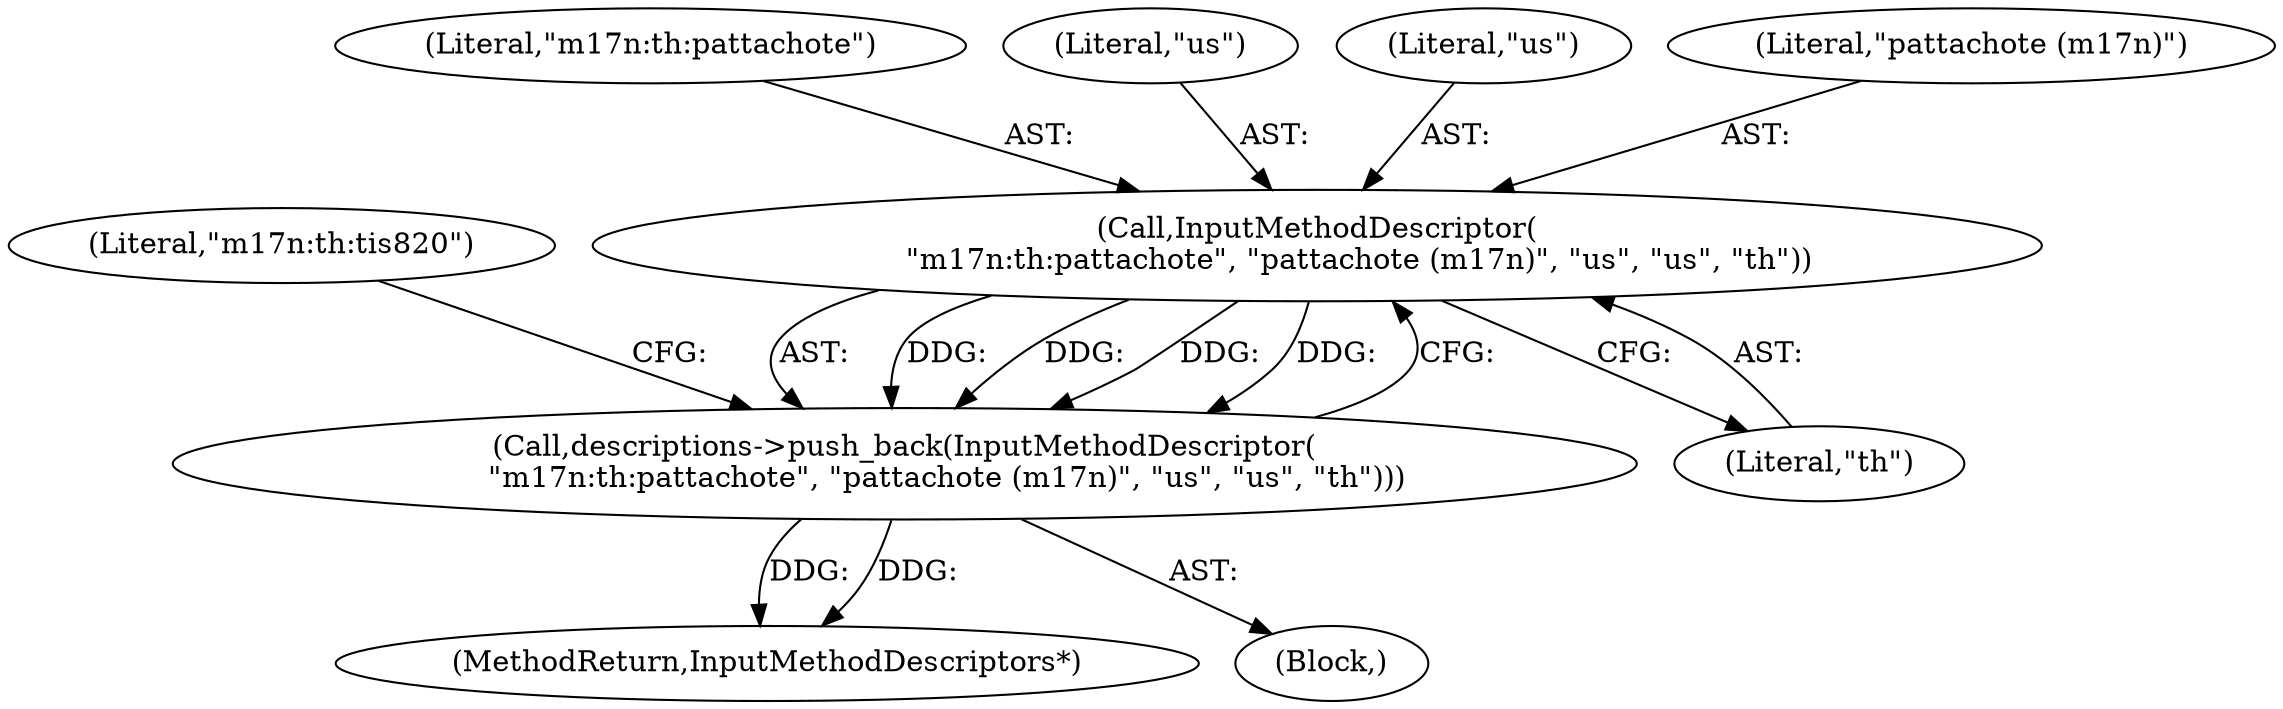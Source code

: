 digraph "1_Chrome_dc7b094a338c6c521f918f478e993f0f74bbea0d_12@del" {
"1000223" [label="(Call,InputMethodDescriptor(\n         \"m17n:th:pattachote\", \"pattachote (m17n)\", \"us\", \"us\", \"th\"))"];
"1000222" [label="(Call,descriptions->push_back(InputMethodDescriptor(\n         \"m17n:th:pattachote\", \"pattachote (m17n)\", \"us\", \"us\", \"th\")))"];
"1000224" [label="(Literal,\"m17n:th:pattachote\")"];
"1000581" [label="(MethodReturn,InputMethodDescriptors*)"];
"1000227" [label="(Literal,\"us\")"];
"1000226" [label="(Literal,\"us\")"];
"1000225" [label="(Literal,\"pattachote (m17n)\")"];
"1000222" [label="(Call,descriptions->push_back(InputMethodDescriptor(\n         \"m17n:th:pattachote\", \"pattachote (m17n)\", \"us\", \"us\", \"th\")))"];
"1000223" [label="(Call,InputMethodDescriptor(\n         \"m17n:th:pattachote\", \"pattachote (m17n)\", \"us\", \"us\", \"th\"))"];
"1000228" [label="(Literal,\"th\")"];
"1000231" [label="(Literal,\"m17n:th:tis820\")"];
"1000101" [label="(Block,)"];
"1000223" -> "1000222"  [label="AST: "];
"1000223" -> "1000228"  [label="CFG: "];
"1000224" -> "1000223"  [label="AST: "];
"1000225" -> "1000223"  [label="AST: "];
"1000226" -> "1000223"  [label="AST: "];
"1000227" -> "1000223"  [label="AST: "];
"1000228" -> "1000223"  [label="AST: "];
"1000222" -> "1000223"  [label="CFG: "];
"1000223" -> "1000222"  [label="DDG: "];
"1000223" -> "1000222"  [label="DDG: "];
"1000223" -> "1000222"  [label="DDG: "];
"1000223" -> "1000222"  [label="DDG: "];
"1000222" -> "1000101"  [label="AST: "];
"1000231" -> "1000222"  [label="CFG: "];
"1000222" -> "1000581"  [label="DDG: "];
"1000222" -> "1000581"  [label="DDG: "];
}

